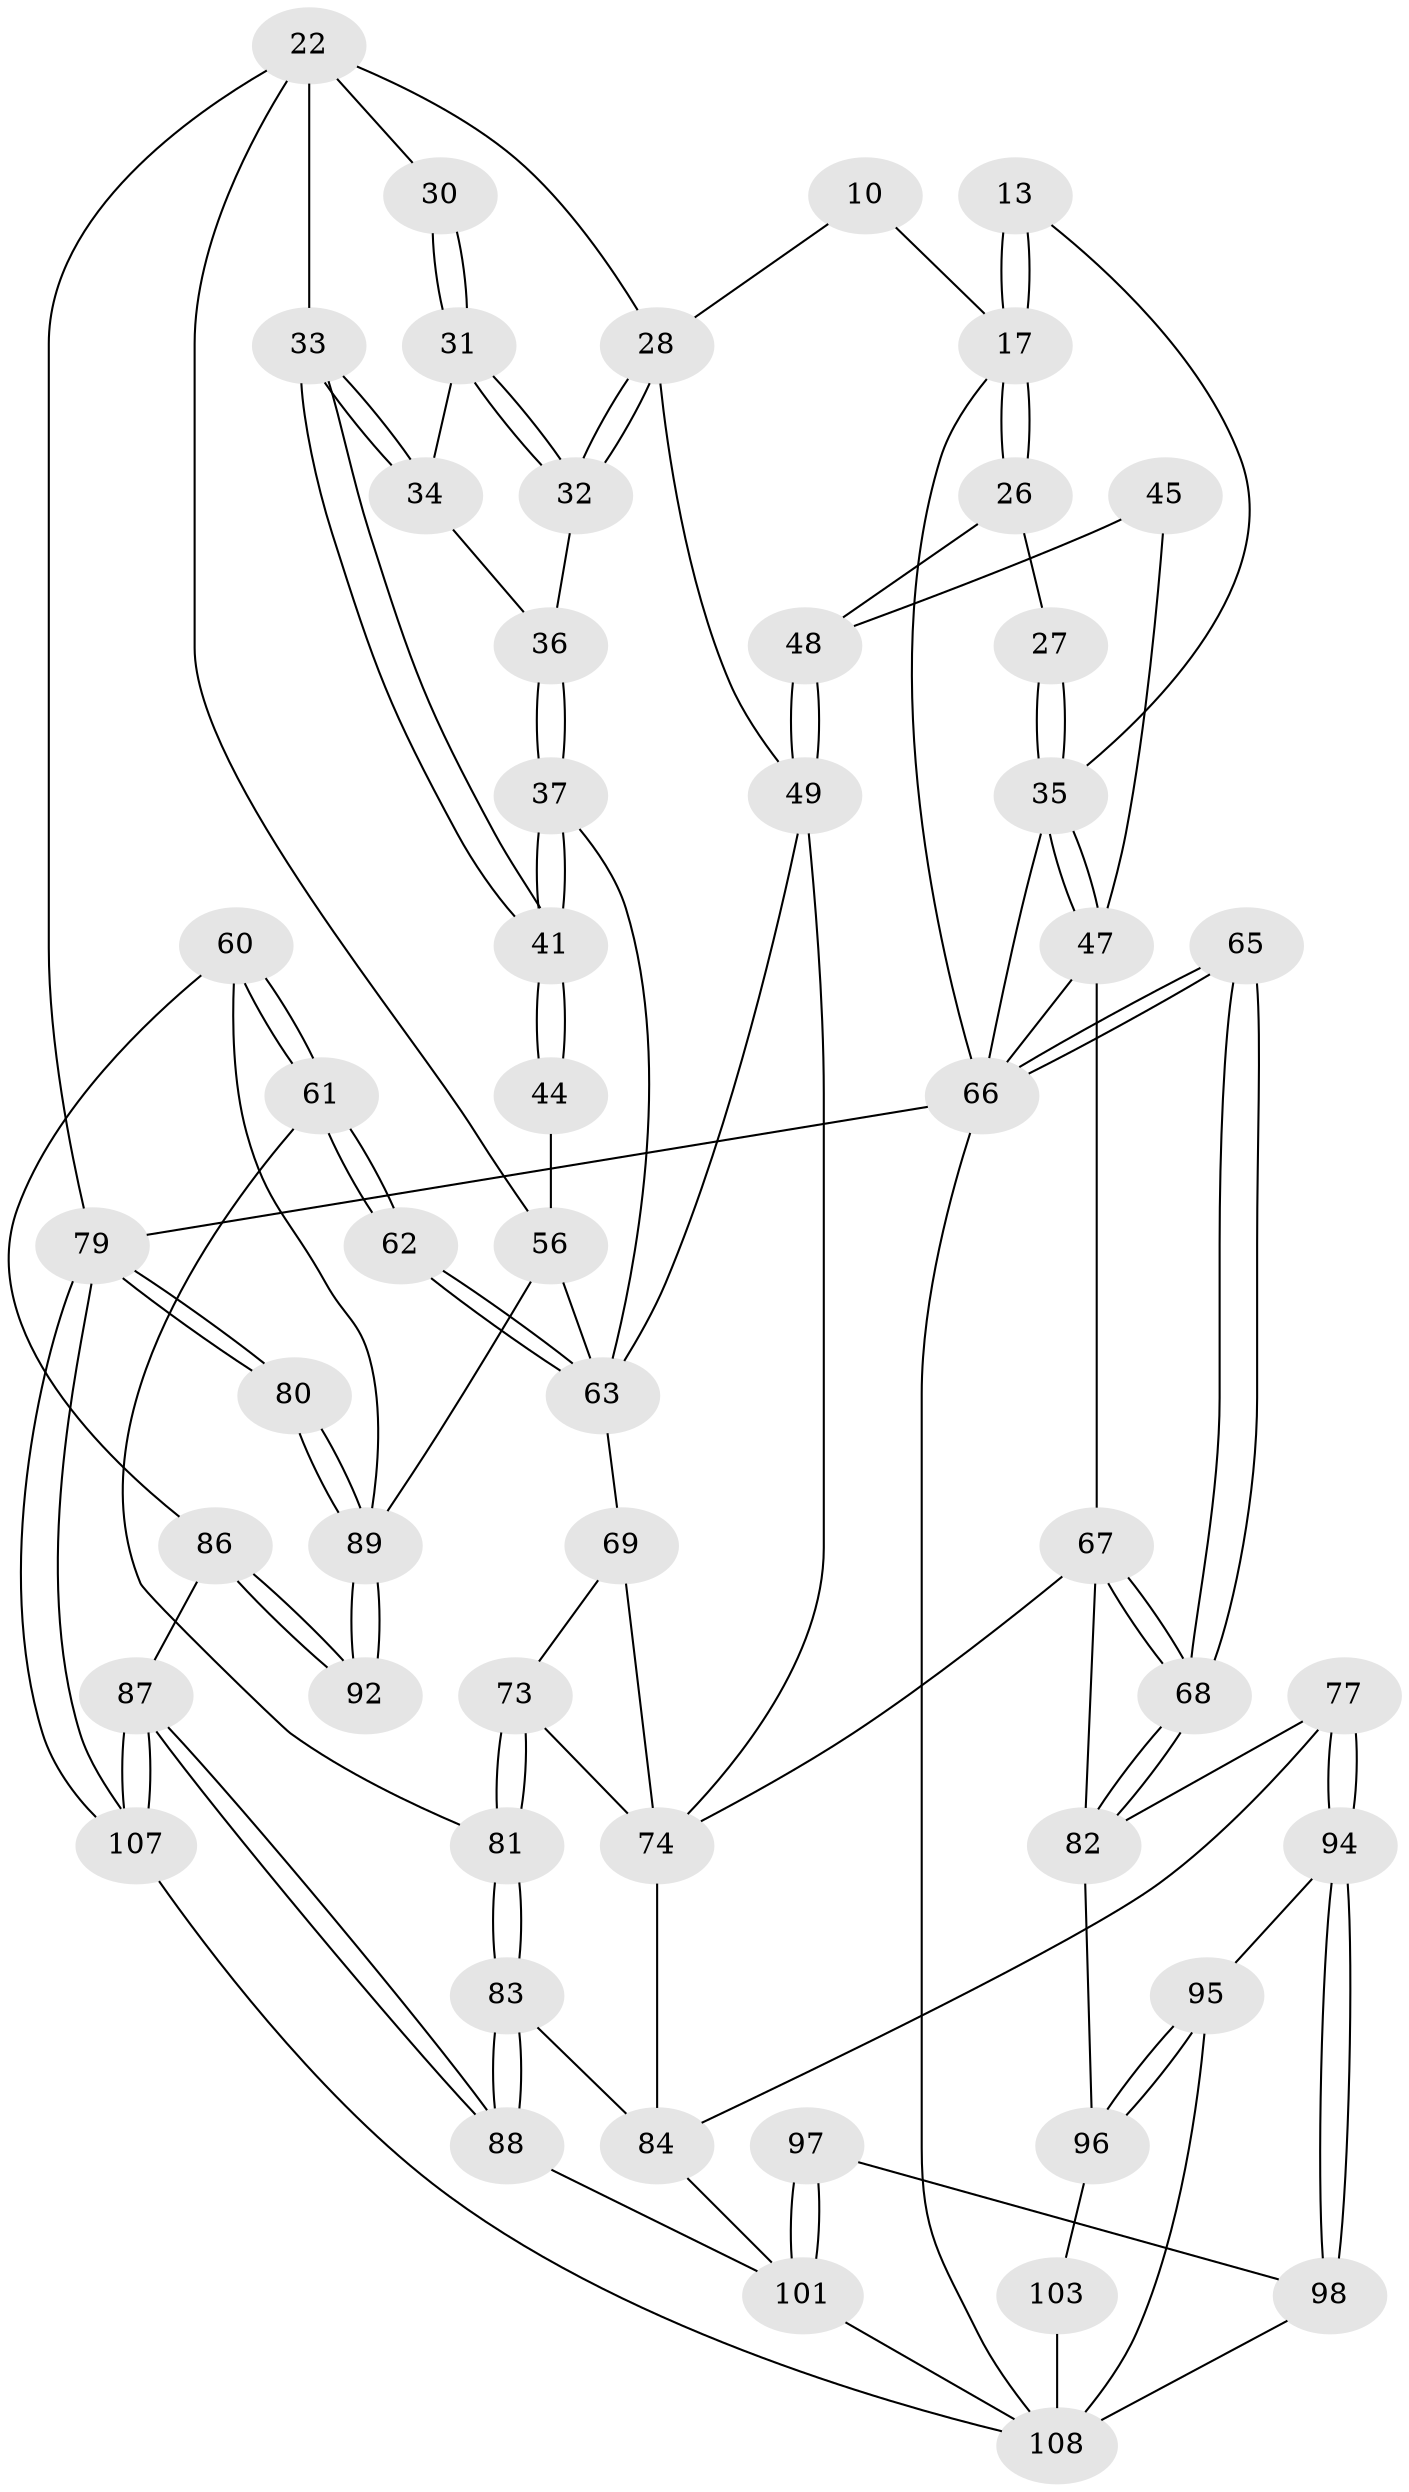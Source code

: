 // original degree distribution, {4: 0.23148148148148148, 6: 0.21296296296296297, 5: 0.5370370370370371, 3: 0.018518518518518517}
// Generated by graph-tools (version 1.1) at 2025/00/03/09/25 05:00:28]
// undirected, 54 vertices, 121 edges
graph export_dot {
graph [start="1"]
  node [color=gray90,style=filled];
  10 [pos="+0.4947423156052583+0.09216882599941935",super="+6"];
  13 [pos="+0.281801706994303+0.03910349681063542"];
  17 [pos="+0.3244417144061833+0.21677502344832889",super="+11+12"];
  22 [pos="+0.9151856978367288+0.1635476779837931",super="+19+18+21"];
  26 [pos="+0.3248307334323945+0.221928485324473"];
  27 [pos="+0.28649884466091013+0.22174746080491017"];
  28 [pos="+0.5824994473154629+0.3381413002432568",super="+8+9"];
  30 [pos="+0.7183532566163405+0.1057631707543174"];
  31 [pos="+0.7423619460650863+0.17820264235169317"];
  32 [pos="+0.727873941021347+0.2783336306012348"];
  33 [pos="+0.9418522990012728+0.23821451225957266"];
  34 [pos="+0.8816339596394545+0.23675929040911997"];
  35 [pos="+0.10743678344171854+0.30517029558331654",super="+15"];
  36 [pos="+0.7588724805380226+0.29957742646949986"];
  37 [pos="+0.7603105513198691+0.30213339896393854"];
  41 [pos="+0.8661999408409108+0.3496910197169077"];
  44 [pos="+0.8657345139542858+0.35428455015277016"];
  45 [pos="+0.24813681171997926+0.3954657935198532"];
  47 [pos="+0.08854218547412576+0.3900496145903005",super="+46"];
  48 [pos="+0.3766790838065371+0.41374884819703517",super="+24+25"];
  49 [pos="+0.3974851294054875+0.4496589484098265",super="+40"];
  56 [pos="+0.906245121463774+0.4639365007781851",super="+51+43+42"];
  60 [pos="+0.7488268001800262+0.6437282904454242"];
  61 [pos="+0.6956338328581139+0.5883281189246655"];
  62 [pos="+0.6890217965936243+0.5645457159320244"];
  63 [pos="+0.6060305472481516+0.4752329016210442",super="+39+50"];
  65 [pos="+0+0.7202064167190402"];
  66 [pos="+0+1",super="+4+52"];
  67 [pos="+0.18695171764259014+0.5311111675967759",super="+55"];
  68 [pos="+0+0.73240456509824"];
  69 [pos="+0.46372691188504783+0.5736942740099006",super="+64"];
  73 [pos="+0.4715440293717869+0.6485120298653023",super="+72"];
  74 [pos="+0.34352820864686184+0.6402435309932212",super="+70+53"];
  77 [pos="+0.2643962258359073+0.7449319037504023"];
  79 [pos="+1+1",super="+3"];
  80 [pos="+1+1"];
  81 [pos="+0.5272524853292744+0.70412486694823",super="+71"];
  82 [pos="+0+0.7778825941881529",super="+78"];
  83 [pos="+0.5089486781321629+0.7398509056152057"];
  84 [pos="+0.48114922040988156+0.7433962526354216",super="+76"];
  86 [pos="+0.6061645592046564+0.8866779938678073",super="+85"];
  87 [pos="+0.6031294542416347+0.8876398800236549"];
  88 [pos="+0.5689875770231546+0.8711055014932928"];
  89 [pos="+1+1",super="+59+58+57"];
  92 [pos="+0.822319972356567+0.9677945068767099"];
  94 [pos="+0.25252821930536234+0.763253883107087"];
  95 [pos="+0.22585460915505934+0.7748813377985374"];
  96 [pos="+0.025440870536682224+0.8058312835864876"];
  97 [pos="+0.3846449227282274+0.8920634497480836"];
  98 [pos="+0.2777370735192761+0.8180040279954504"];
  101 [pos="+0.3932996959702964+0.9249933248959422",super="+93+90+91"];
  103 [pos="+0.10442738879722675+1",super="+102"];
  107 [pos="+0.545996652445823+1"];
  108 [pos="+0.3783954666892527+1",super="+104+106"];
  10 -- 17 [weight=2];
  10 -- 28;
  13 -- 17 [weight=2];
  13 -- 17;
  13 -- 35;
  17 -- 26;
  17 -- 26;
  17 -- 66;
  22 -- 30 [weight=2];
  22 -- 28;
  22 -- 79 [weight=2];
  22 -- 56;
  22 -- 33;
  26 -- 27;
  26 -- 48;
  27 -- 35 [weight=2];
  27 -- 35;
  28 -- 32;
  28 -- 32;
  28 -- 49 [weight=2];
  30 -- 31;
  30 -- 31;
  31 -- 32;
  31 -- 32;
  31 -- 34;
  32 -- 36;
  33 -- 34;
  33 -- 34;
  33 -- 41;
  33 -- 41;
  34 -- 36;
  35 -- 47;
  35 -- 47;
  35 -- 66;
  36 -- 37;
  36 -- 37;
  37 -- 41;
  37 -- 41;
  37 -- 63;
  41 -- 44;
  41 -- 44;
  44 -- 56 [weight=2];
  45 -- 48 [weight=2];
  45 -- 47;
  47 -- 66;
  47 -- 67;
  48 -- 49 [weight=2];
  48 -- 49;
  49 -- 74;
  49 -- 63;
  56 -- 89 [weight=2];
  56 -- 63;
  60 -- 61;
  60 -- 61;
  60 -- 86;
  60 -- 89;
  61 -- 62;
  61 -- 62;
  61 -- 81;
  62 -- 63 [weight=2];
  62 -- 63;
  63 -- 69;
  65 -- 66 [weight=2];
  65 -- 66;
  65 -- 68;
  65 -- 68;
  66 -- 79 [weight=2];
  66 -- 108;
  67 -- 68;
  67 -- 68;
  67 -- 74;
  67 -- 82;
  68 -- 82;
  68 -- 82;
  69 -- 74 [weight=2];
  69 -- 73;
  73 -- 74;
  73 -- 81 [weight=2];
  73 -- 81;
  74 -- 84;
  77 -- 94;
  77 -- 94;
  77 -- 84;
  77 -- 82;
  79 -- 80;
  79 -- 80;
  79 -- 107;
  79 -- 107;
  80 -- 89 [weight=2];
  80 -- 89;
  81 -- 83;
  81 -- 83;
  82 -- 96;
  83 -- 84;
  83 -- 88;
  83 -- 88;
  84 -- 101 [weight=2];
  86 -- 87;
  86 -- 92 [weight=2];
  86 -- 92;
  87 -- 88;
  87 -- 88;
  87 -- 107;
  87 -- 107;
  88 -- 101;
  89 -- 92;
  89 -- 92;
  94 -- 95;
  94 -- 98;
  94 -- 98;
  95 -- 96;
  95 -- 96;
  95 -- 108;
  96 -- 103;
  97 -- 98;
  97 -- 101 [weight=2];
  97 -- 101;
  98 -- 108;
  101 -- 108;
  103 -- 108 [weight=3];
  107 -- 108;
}
